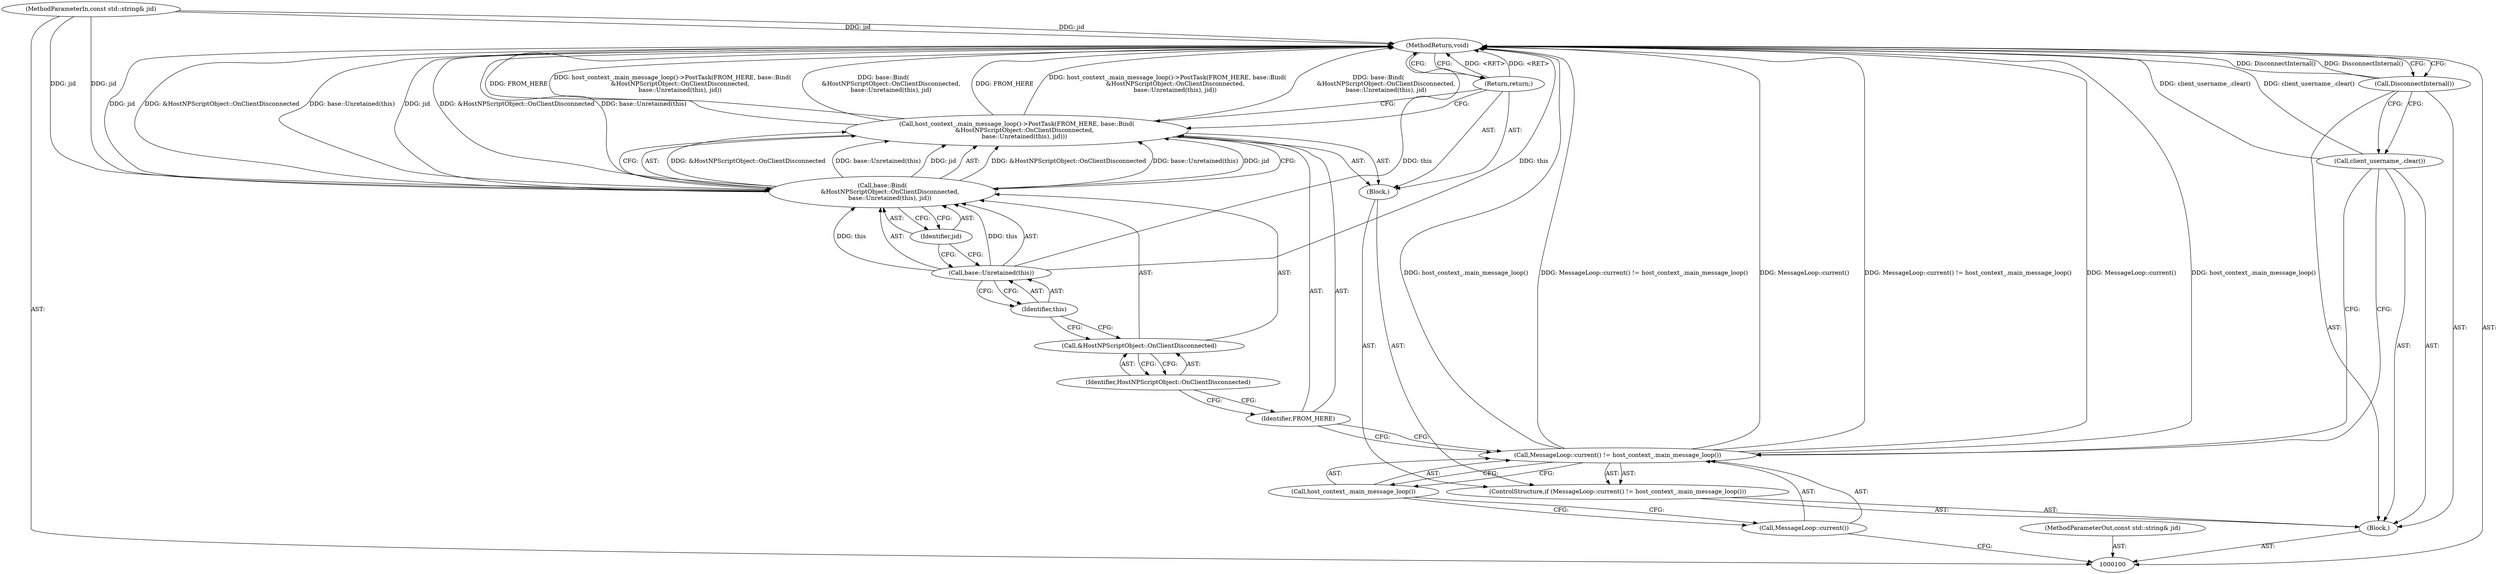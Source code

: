 digraph "0_Chrome_a46bcef82b29d30836a0f26226e3d4aca4fa9612_24" {
"1000119" [label="(MethodReturn,void)"];
"1000101" [label="(MethodParameterIn,const std::string& jid)"];
"1000160" [label="(MethodParameterOut,const std::string& jid)"];
"1000102" [label="(Block,)"];
"1000118" [label="(Call,DisconnectInternal())"];
"1000103" [label="(ControlStructure,if (MessageLoop::current() != host_context_.main_message_loop()))"];
"1000106" [label="(Call,host_context_.main_message_loop())"];
"1000104" [label="(Call,MessageLoop::current() != host_context_.main_message_loop())"];
"1000105" [label="(Call,MessageLoop::current())"];
"1000107" [label="(Block,)"];
"1000108" [label="(Call,host_context_.main_message_loop()->PostTask(FROM_HERE, base::Bind(\n        &HostNPScriptObject::OnClientDisconnected,\n        base::Unretained(this), jid)))"];
"1000109" [label="(Identifier,FROM_HERE)"];
"1000110" [label="(Call,base::Bind(\n        &HostNPScriptObject::OnClientDisconnected,\n        base::Unretained(this), jid))"];
"1000111" [label="(Call,&HostNPScriptObject::OnClientDisconnected)"];
"1000112" [label="(Identifier,HostNPScriptObject::OnClientDisconnected)"];
"1000114" [label="(Identifier,this)"];
"1000115" [label="(Identifier,jid)"];
"1000113" [label="(Call,base::Unretained(this))"];
"1000116" [label="(Return,return;)"];
"1000117" [label="(Call,client_username_.clear())"];
"1000119" -> "1000100"  [label="AST: "];
"1000119" -> "1000116"  [label="CFG: "];
"1000119" -> "1000118"  [label="CFG: "];
"1000116" -> "1000119"  [label="DDG: <RET>"];
"1000117" -> "1000119"  [label="DDG: client_username_.clear()"];
"1000108" -> "1000119"  [label="DDG: host_context_.main_message_loop()->PostTask(FROM_HERE, base::Bind(\n        &HostNPScriptObject::OnClientDisconnected,\n        base::Unretained(this), jid))"];
"1000108" -> "1000119"  [label="DDG: base::Bind(\n        &HostNPScriptObject::OnClientDisconnected,\n        base::Unretained(this), jid)"];
"1000108" -> "1000119"  [label="DDG: FROM_HERE"];
"1000104" -> "1000119"  [label="DDG: MessageLoop::current() != host_context_.main_message_loop()"];
"1000104" -> "1000119"  [label="DDG: MessageLoop::current()"];
"1000104" -> "1000119"  [label="DDG: host_context_.main_message_loop()"];
"1000113" -> "1000119"  [label="DDG: this"];
"1000110" -> "1000119"  [label="DDG: jid"];
"1000110" -> "1000119"  [label="DDG: &HostNPScriptObject::OnClientDisconnected"];
"1000110" -> "1000119"  [label="DDG: base::Unretained(this)"];
"1000118" -> "1000119"  [label="DDG: DisconnectInternal()"];
"1000101" -> "1000119"  [label="DDG: jid"];
"1000101" -> "1000100"  [label="AST: "];
"1000101" -> "1000119"  [label="DDG: jid"];
"1000101" -> "1000110"  [label="DDG: jid"];
"1000160" -> "1000100"  [label="AST: "];
"1000102" -> "1000100"  [label="AST: "];
"1000103" -> "1000102"  [label="AST: "];
"1000117" -> "1000102"  [label="AST: "];
"1000118" -> "1000102"  [label="AST: "];
"1000118" -> "1000102"  [label="AST: "];
"1000118" -> "1000117"  [label="CFG: "];
"1000119" -> "1000118"  [label="CFG: "];
"1000118" -> "1000119"  [label="DDG: DisconnectInternal()"];
"1000103" -> "1000102"  [label="AST: "];
"1000104" -> "1000103"  [label="AST: "];
"1000107" -> "1000103"  [label="AST: "];
"1000106" -> "1000104"  [label="AST: "];
"1000106" -> "1000105"  [label="CFG: "];
"1000104" -> "1000106"  [label="CFG: "];
"1000104" -> "1000103"  [label="AST: "];
"1000104" -> "1000106"  [label="CFG: "];
"1000105" -> "1000104"  [label="AST: "];
"1000106" -> "1000104"  [label="AST: "];
"1000109" -> "1000104"  [label="CFG: "];
"1000117" -> "1000104"  [label="CFG: "];
"1000104" -> "1000119"  [label="DDG: MessageLoop::current() != host_context_.main_message_loop()"];
"1000104" -> "1000119"  [label="DDG: MessageLoop::current()"];
"1000104" -> "1000119"  [label="DDG: host_context_.main_message_loop()"];
"1000105" -> "1000104"  [label="AST: "];
"1000105" -> "1000100"  [label="CFG: "];
"1000106" -> "1000105"  [label="CFG: "];
"1000107" -> "1000103"  [label="AST: "];
"1000108" -> "1000107"  [label="AST: "];
"1000116" -> "1000107"  [label="AST: "];
"1000108" -> "1000107"  [label="AST: "];
"1000108" -> "1000110"  [label="CFG: "];
"1000109" -> "1000108"  [label="AST: "];
"1000110" -> "1000108"  [label="AST: "];
"1000116" -> "1000108"  [label="CFG: "];
"1000108" -> "1000119"  [label="DDG: host_context_.main_message_loop()->PostTask(FROM_HERE, base::Bind(\n        &HostNPScriptObject::OnClientDisconnected,\n        base::Unretained(this), jid))"];
"1000108" -> "1000119"  [label="DDG: base::Bind(\n        &HostNPScriptObject::OnClientDisconnected,\n        base::Unretained(this), jid)"];
"1000108" -> "1000119"  [label="DDG: FROM_HERE"];
"1000110" -> "1000108"  [label="DDG: &HostNPScriptObject::OnClientDisconnected"];
"1000110" -> "1000108"  [label="DDG: base::Unretained(this)"];
"1000110" -> "1000108"  [label="DDG: jid"];
"1000109" -> "1000108"  [label="AST: "];
"1000109" -> "1000104"  [label="CFG: "];
"1000112" -> "1000109"  [label="CFG: "];
"1000110" -> "1000108"  [label="AST: "];
"1000110" -> "1000115"  [label="CFG: "];
"1000111" -> "1000110"  [label="AST: "];
"1000113" -> "1000110"  [label="AST: "];
"1000115" -> "1000110"  [label="AST: "];
"1000108" -> "1000110"  [label="CFG: "];
"1000110" -> "1000119"  [label="DDG: jid"];
"1000110" -> "1000119"  [label="DDG: &HostNPScriptObject::OnClientDisconnected"];
"1000110" -> "1000119"  [label="DDG: base::Unretained(this)"];
"1000110" -> "1000108"  [label="DDG: &HostNPScriptObject::OnClientDisconnected"];
"1000110" -> "1000108"  [label="DDG: base::Unretained(this)"];
"1000110" -> "1000108"  [label="DDG: jid"];
"1000113" -> "1000110"  [label="DDG: this"];
"1000101" -> "1000110"  [label="DDG: jid"];
"1000111" -> "1000110"  [label="AST: "];
"1000111" -> "1000112"  [label="CFG: "];
"1000112" -> "1000111"  [label="AST: "];
"1000114" -> "1000111"  [label="CFG: "];
"1000112" -> "1000111"  [label="AST: "];
"1000112" -> "1000109"  [label="CFG: "];
"1000111" -> "1000112"  [label="CFG: "];
"1000114" -> "1000113"  [label="AST: "];
"1000114" -> "1000111"  [label="CFG: "];
"1000113" -> "1000114"  [label="CFG: "];
"1000115" -> "1000110"  [label="AST: "];
"1000115" -> "1000113"  [label="CFG: "];
"1000110" -> "1000115"  [label="CFG: "];
"1000113" -> "1000110"  [label="AST: "];
"1000113" -> "1000114"  [label="CFG: "];
"1000114" -> "1000113"  [label="AST: "];
"1000115" -> "1000113"  [label="CFG: "];
"1000113" -> "1000119"  [label="DDG: this"];
"1000113" -> "1000110"  [label="DDG: this"];
"1000116" -> "1000107"  [label="AST: "];
"1000116" -> "1000108"  [label="CFG: "];
"1000119" -> "1000116"  [label="CFG: "];
"1000116" -> "1000119"  [label="DDG: <RET>"];
"1000117" -> "1000102"  [label="AST: "];
"1000117" -> "1000104"  [label="CFG: "];
"1000118" -> "1000117"  [label="CFG: "];
"1000117" -> "1000119"  [label="DDG: client_username_.clear()"];
}
